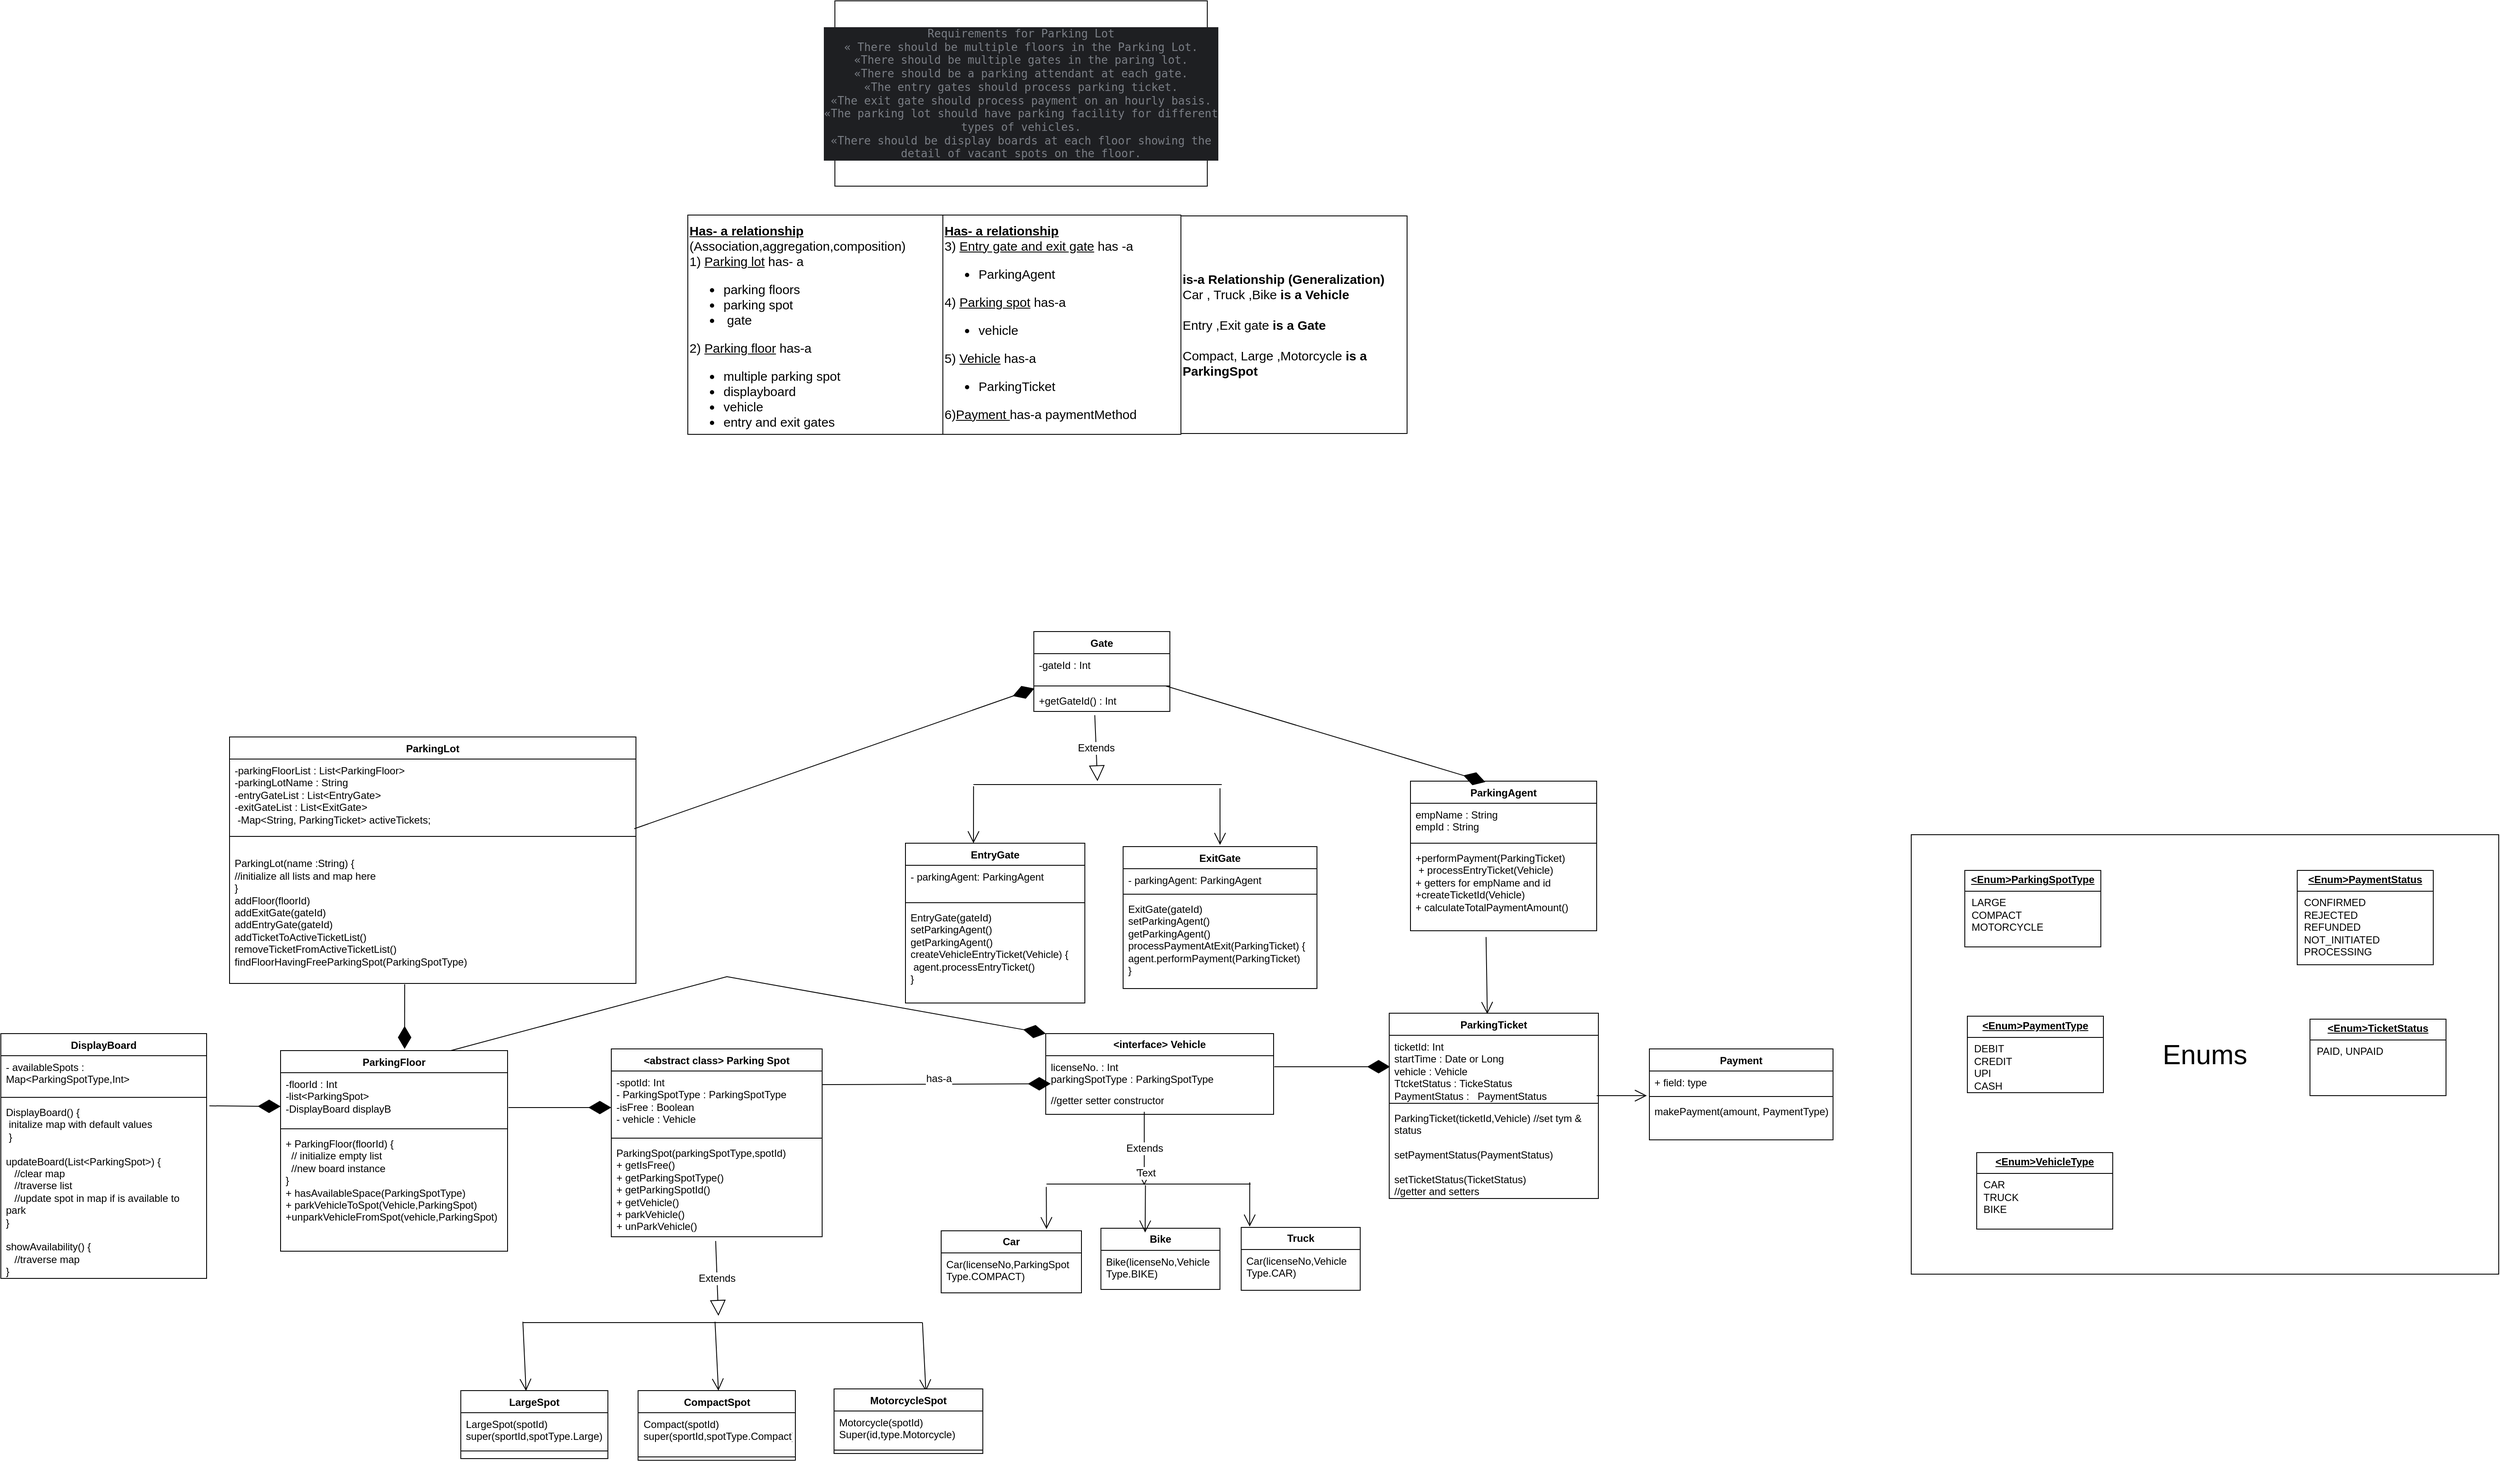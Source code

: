 <mxfile version="24.6.4" type="device">
  <diagram name="Page-1" id="zR8k9rXXkWMB6dcklmdK">
    <mxGraphModel dx="2644" dy="1611" grid="0" gridSize="10" guides="1" tooltips="1" connect="1" arrows="1" fold="1" page="0" pageScale="1" pageWidth="850" pageHeight="1100" math="0" shadow="0">
      <root>
        <mxCell id="0" />
        <mxCell id="1" parent="0" />
        <mxCell id="5XwlKt4XmUeHiNmb8RUt-30" value="&amp;lt;abstract class&amp;gt; Parking Spot" style="swimlane;fontStyle=1;align=center;verticalAlign=top;childLayout=stackLayout;horizontal=1;startSize=26;horizontalStack=0;resizeParent=1;resizeParentMax=0;resizeLast=0;collapsible=1;marginBottom=0;whiteSpace=wrap;html=1;" parent="1" vertex="1">
          <mxGeometry x="-348" y="636" width="248" height="221" as="geometry" />
        </mxCell>
        <mxCell id="5XwlKt4XmUeHiNmb8RUt-31" value="-spotId: Int&lt;div&gt;- ParkingSpotType : ParkingSpotType&lt;/div&gt;&lt;div&gt;-isFree : Boolean&lt;/div&gt;&lt;div&gt;- vehicle : Vehicle&lt;/div&gt;" style="text;strokeColor=none;fillColor=none;align=left;verticalAlign=top;spacingLeft=4;spacingRight=4;overflow=hidden;rotatable=0;points=[[0,0.5],[1,0.5]];portConstraint=eastwest;whiteSpace=wrap;html=1;" parent="5XwlKt4XmUeHiNmb8RUt-30" vertex="1">
          <mxGeometry y="26" width="248" height="75" as="geometry" />
        </mxCell>
        <mxCell id="5XwlKt4XmUeHiNmb8RUt-32" value="" style="line;strokeWidth=1;fillColor=none;align=left;verticalAlign=middle;spacingTop=-1;spacingLeft=3;spacingRight=3;rotatable=0;labelPosition=right;points=[];portConstraint=eastwest;strokeColor=inherit;" parent="5XwlKt4XmUeHiNmb8RUt-30" vertex="1">
          <mxGeometry y="101" width="248" height="8" as="geometry" />
        </mxCell>
        <mxCell id="5XwlKt4XmUeHiNmb8RUt-33" value="ParkingSpot(parkingSpotType,spotId)&lt;div&gt;+ getIsFree()&amp;nbsp;&lt;/div&gt;&lt;div&gt;+ getParkingSpotType()&lt;/div&gt;&lt;div&gt;+ getParkingSpotId()&lt;/div&gt;&lt;div&gt;+ getVehicle()&lt;/div&gt;&lt;div&gt;+ parkVehicle()&lt;/div&gt;&lt;div&gt;+ unParkVehicle()&lt;/div&gt;" style="text;strokeColor=none;fillColor=none;align=left;verticalAlign=top;spacingLeft=4;spacingRight=4;overflow=hidden;rotatable=0;points=[[0,0.5],[1,0.5]];portConstraint=eastwest;whiteSpace=wrap;html=1;" parent="5XwlKt4XmUeHiNmb8RUt-30" vertex="1">
          <mxGeometry y="109" width="248" height="112" as="geometry" />
        </mxCell>
        <mxCell id="5XwlKt4XmUeHiNmb8RUt-35" value="Extends" style="endArrow=block;endSize=16;endFill=0;html=1;rounded=0;fontSize=12;curved=1;exitX=0.495;exitY=1.045;exitDx=0;exitDy=0;exitPerimeter=0;" parent="1" source="5XwlKt4XmUeHiNmb8RUt-33" edge="1">
          <mxGeometry width="160" relative="1" as="geometry">
            <mxPoint x="-268" y="916" as="sourcePoint" />
            <mxPoint x="-222" y="950" as="targetPoint" />
          </mxGeometry>
        </mxCell>
        <mxCell id="5XwlKt4XmUeHiNmb8RUt-36" value="" style="line;strokeWidth=1;fillColor=none;align=left;verticalAlign=middle;spacingTop=-1;spacingLeft=3;spacingRight=3;rotatable=0;labelPosition=right;points=[];portConstraint=eastwest;strokeColor=inherit;" parent="1" vertex="1">
          <mxGeometry x="-452" y="954" width="470" height="8" as="geometry" />
        </mxCell>
        <mxCell id="5XwlKt4XmUeHiNmb8RUt-37" value="" style="endArrow=open;endFill=1;endSize=12;html=1;rounded=0;fontSize=12;curved=1;exitX=0.007;exitY=1.333;exitDx=0;exitDy=0;exitPerimeter=0;" parent="1" edge="1">
          <mxGeometry width="160" relative="1" as="geometry">
            <mxPoint x="-452" y="957.004" as="sourcePoint" />
            <mxPoint x="-448.29" y="1038.34" as="targetPoint" />
          </mxGeometry>
        </mxCell>
        <mxCell id="5XwlKt4XmUeHiNmb8RUt-38" value="" style="endArrow=open;endFill=1;endSize=12;html=1;rounded=0;fontSize=12;curved=1;exitX=0.007;exitY=1.333;exitDx=0;exitDy=0;exitPerimeter=0;" parent="1" edge="1">
          <mxGeometry width="160" relative="1" as="geometry">
            <mxPoint x="-226" y="957" as="sourcePoint" />
            <mxPoint x="-222" y="1038" as="targetPoint" />
          </mxGeometry>
        </mxCell>
        <mxCell id="5XwlKt4XmUeHiNmb8RUt-39" value="" style="endArrow=open;endFill=1;endSize=12;html=1;rounded=0;fontSize=12;curved=1;exitX=0.007;exitY=1.333;exitDx=0;exitDy=0;exitPerimeter=0;" parent="1" edge="1">
          <mxGeometry width="160" relative="1" as="geometry">
            <mxPoint x="18" y="958" as="sourcePoint" />
            <mxPoint x="22" y="1039" as="targetPoint" />
          </mxGeometry>
        </mxCell>
        <mxCell id="5XwlKt4XmUeHiNmb8RUt-40" value="LargeSpot" style="swimlane;fontStyle=1;align=center;verticalAlign=top;childLayout=stackLayout;horizontal=1;startSize=26;horizontalStack=0;resizeParent=1;resizeParentMax=0;resizeLast=0;collapsible=1;marginBottom=0;whiteSpace=wrap;html=1;" parent="1" vertex="1">
          <mxGeometry x="-525" y="1038" width="173" height="80" as="geometry" />
        </mxCell>
        <mxCell id="5XwlKt4XmUeHiNmb8RUt-41" value="LargeSpot(spotId)&lt;div&gt;super(sportId,spotType.Large)&lt;/div&gt;" style="text;strokeColor=none;fillColor=none;align=left;verticalAlign=top;spacingLeft=4;spacingRight=4;overflow=hidden;rotatable=0;points=[[0,0.5],[1,0.5]];portConstraint=eastwest;whiteSpace=wrap;html=1;" parent="5XwlKt4XmUeHiNmb8RUt-40" vertex="1">
          <mxGeometry y="26" width="173" height="41" as="geometry" />
        </mxCell>
        <mxCell id="5XwlKt4XmUeHiNmb8RUt-42" value="" style="line;strokeWidth=1;fillColor=none;align=left;verticalAlign=middle;spacingTop=-1;spacingLeft=3;spacingRight=3;rotatable=0;labelPosition=right;points=[];portConstraint=eastwest;strokeColor=inherit;" parent="5XwlKt4XmUeHiNmb8RUt-40" vertex="1">
          <mxGeometry y="67" width="173" height="8" as="geometry" />
        </mxCell>
        <mxCell id="5XwlKt4XmUeHiNmb8RUt-43" value="+ method(type): type" style="text;strokeColor=none;fillColor=none;align=left;verticalAlign=top;spacingLeft=4;spacingRight=4;overflow=hidden;rotatable=0;points=[[0,0.5],[1,0.5]];portConstraint=eastwest;whiteSpace=wrap;html=1;" parent="5XwlKt4XmUeHiNmb8RUt-40" vertex="1">
          <mxGeometry y="75" width="173" height="5" as="geometry" />
        </mxCell>
        <mxCell id="5XwlKt4XmUeHiNmb8RUt-44" value="CompactSpot" style="swimlane;fontStyle=1;align=center;verticalAlign=top;childLayout=stackLayout;horizontal=1;startSize=26;horizontalStack=0;resizeParent=1;resizeParentMax=0;resizeLast=0;collapsible=1;marginBottom=0;whiteSpace=wrap;html=1;" parent="1" vertex="1">
          <mxGeometry x="-316.5" y="1038" width="185" height="82" as="geometry" />
        </mxCell>
        <mxCell id="5XwlKt4XmUeHiNmb8RUt-45" value="Compact(spotId)&lt;div&gt;super(sportId,spotType.Compact)&lt;/div&gt;" style="text;strokeColor=none;fillColor=none;align=left;verticalAlign=top;spacingLeft=4;spacingRight=4;overflow=hidden;rotatable=0;points=[[0,0.5],[1,0.5]];portConstraint=eastwest;whiteSpace=wrap;html=1;" parent="5XwlKt4XmUeHiNmb8RUt-44" vertex="1">
          <mxGeometry y="26" width="185" height="48" as="geometry" />
        </mxCell>
        <mxCell id="5XwlKt4XmUeHiNmb8RUt-46" value="" style="line;strokeWidth=1;fillColor=none;align=left;verticalAlign=middle;spacingTop=-1;spacingLeft=3;spacingRight=3;rotatable=0;labelPosition=right;points=[];portConstraint=eastwest;strokeColor=inherit;" parent="5XwlKt4XmUeHiNmb8RUt-44" vertex="1">
          <mxGeometry y="74" width="185" height="8" as="geometry" />
        </mxCell>
        <mxCell id="5XwlKt4XmUeHiNmb8RUt-48" value="MotorcycleSpot" style="swimlane;fontStyle=1;align=center;verticalAlign=top;childLayout=stackLayout;horizontal=1;startSize=26;horizontalStack=0;resizeParent=1;resizeParentMax=0;resizeLast=0;collapsible=1;marginBottom=0;whiteSpace=wrap;html=1;" parent="1" vertex="1">
          <mxGeometry x="-86" y="1036" width="175" height="76" as="geometry" />
        </mxCell>
        <mxCell id="5XwlKt4XmUeHiNmb8RUt-49" value="Motorcycle(spotId)&lt;div&gt;Super(id,type.Motorcycle)&lt;/div&gt;" style="text;strokeColor=none;fillColor=none;align=left;verticalAlign=top;spacingLeft=4;spacingRight=4;overflow=hidden;rotatable=0;points=[[0,0.5],[1,0.5]];portConstraint=eastwest;whiteSpace=wrap;html=1;" parent="5XwlKt4XmUeHiNmb8RUt-48" vertex="1">
          <mxGeometry y="26" width="175" height="42" as="geometry" />
        </mxCell>
        <mxCell id="5XwlKt4XmUeHiNmb8RUt-50" value="" style="line;strokeWidth=1;fillColor=none;align=left;verticalAlign=middle;spacingTop=-1;spacingLeft=3;spacingRight=3;rotatable=0;labelPosition=right;points=[];portConstraint=eastwest;strokeColor=inherit;" parent="5XwlKt4XmUeHiNmb8RUt-48" vertex="1">
          <mxGeometry y="68" width="175" height="8" as="geometry" />
        </mxCell>
        <mxCell id="5XwlKt4XmUeHiNmb8RUt-56" value="Gate" style="swimlane;fontStyle=1;align=center;verticalAlign=top;childLayout=stackLayout;horizontal=1;startSize=26;horizontalStack=0;resizeParent=1;resizeParentMax=0;resizeLast=0;collapsible=1;marginBottom=0;whiteSpace=wrap;html=1;" parent="1" vertex="1">
          <mxGeometry x="149" y="145" width="160" height="94" as="geometry" />
        </mxCell>
        <mxCell id="5XwlKt4XmUeHiNmb8RUt-57" value="-gateId : Int&lt;div&gt;&lt;br&gt;&lt;/div&gt;" style="text;strokeColor=none;fillColor=none;align=left;verticalAlign=top;spacingLeft=4;spacingRight=4;overflow=hidden;rotatable=0;points=[[0,0.5],[1,0.5]];portConstraint=eastwest;whiteSpace=wrap;html=1;" parent="5XwlKt4XmUeHiNmb8RUt-56" vertex="1">
          <mxGeometry y="26" width="160" height="34" as="geometry" />
        </mxCell>
        <mxCell id="5XwlKt4XmUeHiNmb8RUt-58" value="" style="line;strokeWidth=1;fillColor=none;align=left;verticalAlign=middle;spacingTop=-1;spacingLeft=3;spacingRight=3;rotatable=0;labelPosition=right;points=[];portConstraint=eastwest;strokeColor=inherit;" parent="5XwlKt4XmUeHiNmb8RUt-56" vertex="1">
          <mxGeometry y="60" width="160" height="8" as="geometry" />
        </mxCell>
        <mxCell id="5XwlKt4XmUeHiNmb8RUt-59" value="+getGateId() : Int" style="text;strokeColor=none;fillColor=none;align=left;verticalAlign=top;spacingLeft=4;spacingRight=4;overflow=hidden;rotatable=0;points=[[0,0.5],[1,0.5]];portConstraint=eastwest;whiteSpace=wrap;html=1;" parent="5XwlKt4XmUeHiNmb8RUt-56" vertex="1">
          <mxGeometry y="68" width="160" height="26" as="geometry" />
        </mxCell>
        <mxCell id="5XwlKt4XmUeHiNmb8RUt-60" value="Extends" style="endArrow=block;endSize=16;endFill=0;html=1;rounded=0;fontSize=12;curved=1;exitX=0.448;exitY=1.167;exitDx=0;exitDy=0;exitPerimeter=0;" parent="1" source="5XwlKt4XmUeHiNmb8RUt-59" target="5XwlKt4XmUeHiNmb8RUt-61" edge="1">
          <mxGeometry width="160" relative="1" as="geometry">
            <mxPoint x="153" y="329" as="sourcePoint" />
            <mxPoint x="223" y="325" as="targetPoint" />
          </mxGeometry>
        </mxCell>
        <mxCell id="5XwlKt4XmUeHiNmb8RUt-61" value="" style="line;strokeWidth=1;fillColor=none;align=left;verticalAlign=middle;spacingTop=-1;spacingLeft=3;spacingRight=3;rotatable=0;labelPosition=right;points=[];portConstraint=eastwest;strokeColor=inherit;" parent="1" vertex="1">
          <mxGeometry x="78" y="321" width="292" height="8" as="geometry" />
        </mxCell>
        <mxCell id="5XwlKt4XmUeHiNmb8RUt-62" value="" style="endArrow=open;endFill=1;endSize=12;html=1;rounded=0;fontSize=12;curved=1;exitX=0.014;exitY=0.875;exitDx=0;exitDy=0;exitPerimeter=0;" parent="1" edge="1">
          <mxGeometry width="160" relative="1" as="geometry">
            <mxPoint x="78.088" y="327" as="sourcePoint" />
            <mxPoint x="78" y="394" as="targetPoint" />
          </mxGeometry>
        </mxCell>
        <mxCell id="5XwlKt4XmUeHiNmb8RUt-63" value="" style="endArrow=open;endFill=1;endSize=12;html=1;rounded=0;fontSize=12;curved=1;exitX=0.993;exitY=1.042;exitDx=0;exitDy=0;exitPerimeter=0;" parent="1" source="5XwlKt4XmUeHiNmb8RUt-61" edge="1">
          <mxGeometry width="160" relative="1" as="geometry">
            <mxPoint x="161" y="350" as="sourcePoint" />
            <mxPoint x="368" y="396" as="targetPoint" />
          </mxGeometry>
        </mxCell>
        <mxCell id="5XwlKt4XmUeHiNmb8RUt-64" value="EntryGate" style="swimlane;fontStyle=1;align=center;verticalAlign=top;childLayout=stackLayout;horizontal=1;startSize=26;horizontalStack=0;resizeParent=1;resizeParentMax=0;resizeLast=0;collapsible=1;marginBottom=0;whiteSpace=wrap;html=1;" parent="1" vertex="1">
          <mxGeometry x="-2" y="394" width="211" height="188" as="geometry" />
        </mxCell>
        <mxCell id="5XwlKt4XmUeHiNmb8RUt-65" value="- parkingAgent: ParkingAgent" style="text;strokeColor=none;fillColor=none;align=left;verticalAlign=top;spacingLeft=4;spacingRight=4;overflow=hidden;rotatable=0;points=[[0,0.5],[1,0.5]];portConstraint=eastwest;whiteSpace=wrap;html=1;" parent="5XwlKt4XmUeHiNmb8RUt-64" vertex="1">
          <mxGeometry y="26" width="211" height="40" as="geometry" />
        </mxCell>
        <mxCell id="5XwlKt4XmUeHiNmb8RUt-66" value="" style="line;strokeWidth=1;fillColor=none;align=left;verticalAlign=middle;spacingTop=-1;spacingLeft=3;spacingRight=3;rotatable=0;labelPosition=right;points=[];portConstraint=eastwest;strokeColor=inherit;" parent="5XwlKt4XmUeHiNmb8RUt-64" vertex="1">
          <mxGeometry y="66" width="211" height="8" as="geometry" />
        </mxCell>
        <mxCell id="5XwlKt4XmUeHiNmb8RUt-67" value="EntryGate(gateId)&lt;div&gt;setParkingAgent()&lt;/div&gt;&lt;div&gt;getParkingAgent()&lt;br&gt;&lt;div&gt;createVehicleEntryTicket(Vehicle) {&lt;/div&gt;&lt;div&gt;&amp;nbsp;agent.processEntryTicket()&lt;/div&gt;&lt;div&gt;}&lt;/div&gt;&lt;/div&gt;" style="text;strokeColor=none;fillColor=none;align=left;verticalAlign=top;spacingLeft=4;spacingRight=4;overflow=hidden;rotatable=0;points=[[0,0.5],[1,0.5]];portConstraint=eastwest;whiteSpace=wrap;html=1;" parent="5XwlKt4XmUeHiNmb8RUt-64" vertex="1">
          <mxGeometry y="74" width="211" height="114" as="geometry" />
        </mxCell>
        <mxCell id="5XwlKt4XmUeHiNmb8RUt-68" value="ExitGate" style="swimlane;fontStyle=1;align=center;verticalAlign=top;childLayout=stackLayout;horizontal=1;startSize=26;horizontalStack=0;resizeParent=1;resizeParentMax=0;resizeLast=0;collapsible=1;marginBottom=0;whiteSpace=wrap;html=1;" parent="1" vertex="1">
          <mxGeometry x="254" y="398" width="228" height="167" as="geometry" />
        </mxCell>
        <mxCell id="5XwlKt4XmUeHiNmb8RUt-69" value="- parkingAgent: ParkingAgent" style="text;strokeColor=none;fillColor=none;align=left;verticalAlign=top;spacingLeft=4;spacingRight=4;overflow=hidden;rotatable=0;points=[[0,0.5],[1,0.5]];portConstraint=eastwest;whiteSpace=wrap;html=1;" parent="5XwlKt4XmUeHiNmb8RUt-68" vertex="1">
          <mxGeometry y="26" width="228" height="26" as="geometry" />
        </mxCell>
        <mxCell id="5XwlKt4XmUeHiNmb8RUt-70" value="" style="line;strokeWidth=1;fillColor=none;align=left;verticalAlign=middle;spacingTop=-1;spacingLeft=3;spacingRight=3;rotatable=0;labelPosition=right;points=[];portConstraint=eastwest;strokeColor=inherit;" parent="5XwlKt4XmUeHiNmb8RUt-68" vertex="1">
          <mxGeometry y="52" width="228" height="8" as="geometry" />
        </mxCell>
        <mxCell id="5XwlKt4XmUeHiNmb8RUt-71" value="ExitGate(gateId)&lt;div&gt;&lt;div&gt;setParkingAgent()&lt;/div&gt;&lt;div&gt;getParkingAgent()&lt;/div&gt;&lt;div&gt;&lt;span style=&quot;background-color: initial;&quot;&gt;processPaymentAtExit(ParkingTicket) {&amp;nbsp;&lt;/span&gt;&lt;span style=&quot;background-color: initial;&quot;&gt;&amp;nbsp; agent.performPayment(ParkingTicket)&lt;/span&gt;&lt;/div&gt;&lt;div&gt;}&lt;/div&gt;&lt;/div&gt;" style="text;strokeColor=none;fillColor=none;align=left;verticalAlign=top;spacingLeft=4;spacingRight=4;overflow=hidden;rotatable=0;points=[[0,0.5],[1,0.5]];portConstraint=eastwest;whiteSpace=wrap;html=1;" parent="5XwlKt4XmUeHiNmb8RUt-68" vertex="1">
          <mxGeometry y="60" width="228" height="107" as="geometry" />
        </mxCell>
        <mxCell id="5XwlKt4XmUeHiNmb8RUt-78" value="DisplayBoard" style="swimlane;fontStyle=1;align=center;verticalAlign=top;childLayout=stackLayout;horizontal=1;startSize=26;horizontalStack=0;resizeParent=1;resizeParentMax=0;resizeLast=0;collapsible=1;marginBottom=0;whiteSpace=wrap;html=1;" parent="1" vertex="1">
          <mxGeometry x="-1066" y="618" width="242" height="288" as="geometry" />
        </mxCell>
        <mxCell id="5XwlKt4XmUeHiNmb8RUt-79" value="- availableSpots : Map&amp;lt;ParkingSpotType,Int&amp;gt;" style="text;strokeColor=none;fillColor=none;align=left;verticalAlign=top;spacingLeft=4;spacingRight=4;overflow=hidden;rotatable=0;points=[[0,0.5],[1,0.5]];portConstraint=eastwest;whiteSpace=wrap;html=1;" parent="5XwlKt4XmUeHiNmb8RUt-78" vertex="1">
          <mxGeometry y="26" width="242" height="45" as="geometry" />
        </mxCell>
        <mxCell id="5XwlKt4XmUeHiNmb8RUt-80" value="" style="line;strokeWidth=1;fillColor=none;align=left;verticalAlign=middle;spacingTop=-1;spacingLeft=3;spacingRight=3;rotatable=0;labelPosition=right;points=[];portConstraint=eastwest;strokeColor=inherit;" parent="5XwlKt4XmUeHiNmb8RUt-78" vertex="1">
          <mxGeometry y="71" width="242" height="8" as="geometry" />
        </mxCell>
        <mxCell id="5XwlKt4XmUeHiNmb8RUt-81" value="DisplayBoard() {&amp;nbsp;&lt;div&gt;&amp;nbsp;initalize map with default values&lt;/div&gt;&lt;div&gt;&amp;nbsp;&lt;span style=&quot;background-color: initial;&quot;&gt;}&lt;/span&gt;&lt;/div&gt;&lt;div&gt;&lt;span style=&quot;background-color: initial;&quot;&gt;&lt;br&gt;&lt;/span&gt;&lt;/div&gt;&lt;div&gt;updateBoard(List&amp;lt;ParkingSpot&amp;gt;) {&lt;/div&gt;&lt;div&gt;&amp;nbsp; &amp;nbsp;&lt;span style=&quot;background-color: initial;&quot;&gt;//clear map&lt;/span&gt;&lt;/div&gt;&lt;div&gt;&amp;nbsp; &amp;nbsp;//traverse list&lt;/div&gt;&lt;div&gt;&amp;nbsp; &amp;nbsp;//update spot in map if is available to park&amp;nbsp;&lt;/div&gt;&lt;div&gt;}&lt;/div&gt;&lt;div&gt;&lt;br&gt;&lt;/div&gt;&lt;div&gt;showAvailability() {&lt;/div&gt;&lt;div&gt;&amp;nbsp; &amp;nbsp;//traverse map&amp;nbsp;&lt;/div&gt;&lt;div&gt;}&lt;/div&gt;&lt;div&gt;&lt;br&gt;&lt;/div&gt;&lt;div&gt;&lt;br&gt;&lt;/div&gt;&lt;div&gt;&lt;br&gt;&lt;div&gt;&lt;br&gt;&lt;/div&gt;&lt;/div&gt;" style="text;strokeColor=none;fillColor=none;align=left;verticalAlign=top;spacingLeft=4;spacingRight=4;overflow=hidden;rotatable=0;points=[[0,0.5],[1,0.5]];portConstraint=eastwest;whiteSpace=wrap;html=1;" parent="5XwlKt4XmUeHiNmb8RUt-78" vertex="1">
          <mxGeometry y="79" width="242" height="209" as="geometry" />
        </mxCell>
        <mxCell id="5XwlKt4XmUeHiNmb8RUt-86" value="ParkingFloor" style="swimlane;fontStyle=1;align=center;verticalAlign=top;childLayout=stackLayout;horizontal=1;startSize=26;horizontalStack=0;resizeParent=1;resizeParentMax=0;resizeLast=0;collapsible=1;marginBottom=0;whiteSpace=wrap;html=1;" parent="1" vertex="1">
          <mxGeometry x="-737" y="638" width="267" height="236" as="geometry" />
        </mxCell>
        <mxCell id="5XwlKt4XmUeHiNmb8RUt-87" value="-floorId : Int&lt;div&gt;-list&amp;lt;ParkingSpot&amp;gt;&lt;/div&gt;&lt;div&gt;-DisplayBoard displayB&lt;/div&gt;" style="text;strokeColor=none;fillColor=none;align=left;verticalAlign=top;spacingLeft=4;spacingRight=4;overflow=hidden;rotatable=0;points=[[0,0.5],[1,0.5]];portConstraint=eastwest;whiteSpace=wrap;html=1;" parent="5XwlKt4XmUeHiNmb8RUt-86" vertex="1">
          <mxGeometry y="26" width="267" height="62" as="geometry" />
        </mxCell>
        <mxCell id="5XwlKt4XmUeHiNmb8RUt-88" value="" style="line;strokeWidth=1;fillColor=none;align=left;verticalAlign=middle;spacingTop=-1;spacingLeft=3;spacingRight=3;rotatable=0;labelPosition=right;points=[];portConstraint=eastwest;strokeColor=inherit;" parent="5XwlKt4XmUeHiNmb8RUt-86" vertex="1">
          <mxGeometry y="88" width="267" height="8" as="geometry" />
        </mxCell>
        <mxCell id="5XwlKt4XmUeHiNmb8RUt-89" value="+ ParkingFloor(floorId) {&lt;div&gt;&amp;nbsp; // initialize empty list&lt;/div&gt;&lt;div&gt;&amp;nbsp; //new board instance&lt;br&gt;&lt;div&gt;}&lt;/div&gt;&lt;/div&gt;&lt;div&gt;+ hasAvailableSpace(ParkingSpotType)&lt;/div&gt;&lt;div&gt;+ parkVehicleToSpot(Vehicle,ParkingSpot)&lt;/div&gt;&lt;div&gt;+unparkVehicleFromSpot(vehicle,ParkingSpot)&lt;/div&gt;" style="text;strokeColor=none;fillColor=none;align=left;verticalAlign=top;spacingLeft=4;spacingRight=4;overflow=hidden;rotatable=0;points=[[0,0.5],[1,0.5]];portConstraint=eastwest;whiteSpace=wrap;html=1;" parent="5XwlKt4XmUeHiNmb8RUt-86" vertex="1">
          <mxGeometry y="96" width="267" height="140" as="geometry" />
        </mxCell>
        <mxCell id="5XwlKt4XmUeHiNmb8RUt-113" value="ParkingLot" style="swimlane;fontStyle=1;align=center;verticalAlign=top;childLayout=stackLayout;horizontal=1;startSize=26;horizontalStack=0;resizeParent=1;resizeParentMax=0;resizeLast=0;collapsible=1;marginBottom=0;whiteSpace=wrap;html=1;" parent="1" vertex="1">
          <mxGeometry x="-797" y="269" width="478" height="290" as="geometry" />
        </mxCell>
        <mxCell id="5XwlKt4XmUeHiNmb8RUt-114" value="-parkingFloorList : List&amp;lt;ParkingFloor&amp;gt;&lt;div&gt;-parkingLotName : String&lt;/div&gt;&lt;div&gt;-entryGateList : List&amp;lt;EntryGate&amp;gt;&lt;/div&gt;&lt;div&gt;-exitGateList : List&amp;lt;ExitGate&amp;gt;&lt;/div&gt;&lt;div&gt;&amp;nbsp;-Map&amp;lt;String, ParkingTicket&amp;gt; activeTickets;&lt;/div&gt;" style="text;strokeColor=none;fillColor=none;align=left;verticalAlign=top;spacingLeft=4;spacingRight=4;overflow=hidden;rotatable=0;points=[[0,0.5],[1,0.5]];portConstraint=eastwest;whiteSpace=wrap;html=1;" parent="5XwlKt4XmUeHiNmb8RUt-113" vertex="1">
          <mxGeometry y="26" width="478" height="87" as="geometry" />
        </mxCell>
        <mxCell id="5XwlKt4XmUeHiNmb8RUt-115" value="" style="line;strokeWidth=1;fillColor=none;align=left;verticalAlign=middle;spacingTop=-1;spacingLeft=3;spacingRight=3;rotatable=0;labelPosition=right;points=[];portConstraint=eastwest;strokeColor=inherit;" parent="5XwlKt4XmUeHiNmb8RUt-113" vertex="1">
          <mxGeometry y="113" width="478" height="8" as="geometry" />
        </mxCell>
        <mxCell id="5XwlKt4XmUeHiNmb8RUt-116" value="&lt;br&gt;&lt;div&gt;&lt;div&gt;ParkingLot(name :String) {&lt;/div&gt;&lt;div&gt;//initialize all lists and map here&amp;nbsp;&lt;/div&gt;&lt;div&gt;}&lt;/div&gt;addFloor(floorId)&lt;div&gt;addExitGate(gateId)&lt;/div&gt;&lt;div&gt;addEntryGate(gateId)&lt;/div&gt;&lt;div&gt;addTicketToActiveTicketList()&lt;/div&gt;&lt;div&gt;removeTicketFromActiveTicketList()&lt;/div&gt;&lt;/div&gt;&lt;div&gt;findFloorHavingFreeParkingSpot(ParkingSpotType)&lt;/div&gt;" style="text;strokeColor=none;fillColor=none;align=left;verticalAlign=top;spacingLeft=4;spacingRight=4;overflow=hidden;rotatable=0;points=[[0,0.5],[1,0.5]];portConstraint=eastwest;whiteSpace=wrap;html=1;" parent="5XwlKt4XmUeHiNmb8RUt-113" vertex="1">
          <mxGeometry y="121" width="478" height="169" as="geometry" />
        </mxCell>
        <mxCell id="5XwlKt4XmUeHiNmb8RUt-118" value="ParkingAgent" style="swimlane;fontStyle=1;align=center;verticalAlign=top;childLayout=stackLayout;horizontal=1;startSize=26;horizontalStack=0;resizeParent=1;resizeParentMax=0;resizeLast=0;collapsible=1;marginBottom=0;whiteSpace=wrap;html=1;" parent="1" vertex="1">
          <mxGeometry x="592" y="321" width="219" height="176" as="geometry" />
        </mxCell>
        <mxCell id="5XwlKt4XmUeHiNmb8RUt-119" value="empName : String&lt;div&gt;empId : String&lt;/div&gt;" style="text;strokeColor=none;fillColor=none;align=left;verticalAlign=top;spacingLeft=4;spacingRight=4;overflow=hidden;rotatable=0;points=[[0,0.5],[1,0.5]];portConstraint=eastwest;whiteSpace=wrap;html=1;" parent="5XwlKt4XmUeHiNmb8RUt-118" vertex="1">
          <mxGeometry y="26" width="219" height="43" as="geometry" />
        </mxCell>
        <mxCell id="5XwlKt4XmUeHiNmb8RUt-120" value="" style="line;strokeWidth=1;fillColor=none;align=left;verticalAlign=middle;spacingTop=-1;spacingLeft=3;spacingRight=3;rotatable=0;labelPosition=right;points=[];portConstraint=eastwest;strokeColor=inherit;" parent="5XwlKt4XmUeHiNmb8RUt-118" vertex="1">
          <mxGeometry y="69" width="219" height="8" as="geometry" />
        </mxCell>
        <mxCell id="5XwlKt4XmUeHiNmb8RUt-121" value="+performPayment(ParkingTicket)&lt;div&gt;&amp;nbsp;+ processEntryTicket(Vehicle)&lt;/div&gt;&lt;div&gt;+ getters for empName and id&lt;/div&gt;&lt;div&gt;+createTicketId(Vehicle)&lt;/div&gt;&lt;div&gt;+ calculateTotalPaymentAmount()&lt;/div&gt;" style="text;strokeColor=none;fillColor=none;align=left;verticalAlign=top;spacingLeft=4;spacingRight=4;overflow=hidden;rotatable=0;points=[[0,0.5],[1,0.5]];portConstraint=eastwest;whiteSpace=wrap;html=1;" parent="5XwlKt4XmUeHiNmb8RUt-118" vertex="1">
          <mxGeometry y="77" width="219" height="99" as="geometry" />
        </mxCell>
        <mxCell id="5XwlKt4XmUeHiNmb8RUt-122" value="ParkingTicket" style="swimlane;fontStyle=1;align=center;verticalAlign=top;childLayout=stackLayout;horizontal=1;startSize=26;horizontalStack=0;resizeParent=1;resizeParentMax=0;resizeLast=0;collapsible=1;marginBottom=0;whiteSpace=wrap;html=1;" parent="1" vertex="1">
          <mxGeometry x="567" y="594" width="246" height="218" as="geometry" />
        </mxCell>
        <mxCell id="5XwlKt4XmUeHiNmb8RUt-123" value="ticketId: Int&lt;div&gt;startTime : Date or Long&lt;/div&gt;&lt;div&gt;vehicle : Vehicle&lt;/div&gt;&lt;div&gt;TtcketStatus : TickeStatus&lt;/div&gt;&lt;div&gt;PaymentStatus :&amp;nbsp; &amp;nbsp;PaymentStatus&lt;/div&gt;" style="text;strokeColor=none;fillColor=none;align=left;verticalAlign=top;spacingLeft=4;spacingRight=4;overflow=hidden;rotatable=0;points=[[0,0.5],[1,0.5]];portConstraint=eastwest;whiteSpace=wrap;html=1;" parent="5XwlKt4XmUeHiNmb8RUt-122" vertex="1">
          <mxGeometry y="26" width="246" height="76" as="geometry" />
        </mxCell>
        <mxCell id="5XwlKt4XmUeHiNmb8RUt-124" value="" style="line;strokeWidth=1;fillColor=none;align=left;verticalAlign=middle;spacingTop=-1;spacingLeft=3;spacingRight=3;rotatable=0;labelPosition=right;points=[];portConstraint=eastwest;strokeColor=inherit;" parent="5XwlKt4XmUeHiNmb8RUt-122" vertex="1">
          <mxGeometry y="102" width="246" height="8" as="geometry" />
        </mxCell>
        <mxCell id="5XwlKt4XmUeHiNmb8RUt-125" value="ParkingTicket(ticketId,Vehicle) //set tym &amp;amp; status&amp;nbsp;&lt;div&gt;&lt;br&gt;&lt;/div&gt;&lt;div&gt;setPaymentStatus(PaymentStatus)&lt;/div&gt;&lt;div&gt;&lt;br&gt;&lt;/div&gt;&lt;div&gt;setTicketStatus(TicketStatus)&lt;/div&gt;&lt;div&gt;//getter and setters&lt;/div&gt;" style="text;strokeColor=none;fillColor=none;align=left;verticalAlign=top;spacingLeft=4;spacingRight=4;overflow=hidden;rotatable=0;points=[[0,0.5],[1,0.5]];portConstraint=eastwest;whiteSpace=wrap;html=1;" parent="5XwlKt4XmUeHiNmb8RUt-122" vertex="1">
          <mxGeometry y="110" width="246" height="108" as="geometry" />
        </mxCell>
        <mxCell id="5XwlKt4XmUeHiNmb8RUt-126" value="Payment" style="swimlane;fontStyle=1;align=center;verticalAlign=top;childLayout=stackLayout;horizontal=1;startSize=26;horizontalStack=0;resizeParent=1;resizeParentMax=0;resizeLast=0;collapsible=1;marginBottom=0;whiteSpace=wrap;html=1;" parent="1" vertex="1">
          <mxGeometry x="873" y="636" width="216" height="107" as="geometry" />
        </mxCell>
        <mxCell id="5XwlKt4XmUeHiNmb8RUt-127" value="+ field: type" style="text;strokeColor=none;fillColor=none;align=left;verticalAlign=top;spacingLeft=4;spacingRight=4;overflow=hidden;rotatable=0;points=[[0,0.5],[1,0.5]];portConstraint=eastwest;whiteSpace=wrap;html=1;" parent="5XwlKt4XmUeHiNmb8RUt-126" vertex="1">
          <mxGeometry y="26" width="216" height="26" as="geometry" />
        </mxCell>
        <mxCell id="5XwlKt4XmUeHiNmb8RUt-128" value="" style="line;strokeWidth=1;fillColor=none;align=left;verticalAlign=middle;spacingTop=-1;spacingLeft=3;spacingRight=3;rotatable=0;labelPosition=right;points=[];portConstraint=eastwest;strokeColor=inherit;" parent="5XwlKt4XmUeHiNmb8RUt-126" vertex="1">
          <mxGeometry y="52" width="216" height="8" as="geometry" />
        </mxCell>
        <mxCell id="5XwlKt4XmUeHiNmb8RUt-129" value="makePayment(amount, PaymentType)" style="text;strokeColor=none;fillColor=none;align=left;verticalAlign=top;spacingLeft=4;spacingRight=4;overflow=hidden;rotatable=0;points=[[0,0.5],[1,0.5]];portConstraint=eastwest;whiteSpace=wrap;html=1;" parent="5XwlKt4XmUeHiNmb8RUt-126" vertex="1">
          <mxGeometry y="60" width="216" height="47" as="geometry" />
        </mxCell>
        <mxCell id="5XwlKt4XmUeHiNmb8RUt-148" value="" style="endArrow=diamondThin;endFill=1;endSize=24;html=1;rounded=0;fontSize=12;curved=1;entryX=0.022;entryY=-0.2;entryDx=0;entryDy=0;entryPerimeter=0;" parent="1" target="5XwlKt4XmUeHiNmb8RUt-153" edge="1">
          <mxGeometry width="160" relative="1" as="geometry">
            <mxPoint x="-100" y="678" as="sourcePoint" />
            <mxPoint x="103" y="682" as="targetPoint" />
          </mxGeometry>
        </mxCell>
        <mxCell id="5XwlKt4XmUeHiNmb8RUt-149" value="has-a&lt;div&gt;&lt;br&gt;&lt;/div&gt;" style="edgeLabel;html=1;align=center;verticalAlign=middle;resizable=0;points=[];fontSize=12;" parent="5XwlKt4XmUeHiNmb8RUt-148" vertex="1" connectable="0">
          <mxGeometry x="0.004" y="-1" relative="1" as="geometry">
            <mxPoint x="2" y="-1" as="offset" />
          </mxGeometry>
        </mxCell>
        <mxCell id="5XwlKt4XmUeHiNmb8RUt-151" value="&lt;b&gt;&amp;lt;interface&amp;gt; Vehicle&lt;/b&gt;" style="swimlane;fontStyle=0;childLayout=stackLayout;horizontal=1;startSize=26;fillColor=none;horizontalStack=0;resizeParent=1;resizeParentMax=0;resizeLast=0;collapsible=1;marginBottom=0;whiteSpace=wrap;html=1;" parent="1" vertex="1">
          <mxGeometry x="163" y="618" width="268" height="95" as="geometry" />
        </mxCell>
        <mxCell id="5XwlKt4XmUeHiNmb8RUt-152" value="licenseNo. : Int&lt;div&gt;parkingSpotType : ParkingSpotType&lt;/div&gt;" style="text;strokeColor=none;fillColor=none;align=left;verticalAlign=top;spacingLeft=4;spacingRight=4;overflow=hidden;rotatable=0;points=[[0,0.5],[1,0.5]];portConstraint=eastwest;whiteSpace=wrap;html=1;" parent="5XwlKt4XmUeHiNmb8RUt-151" vertex="1">
          <mxGeometry y="26" width="268" height="39" as="geometry" />
        </mxCell>
        <mxCell id="5XwlKt4XmUeHiNmb8RUt-153" value="&lt;div&gt;//getter setter constructor&lt;/div&gt;" style="text;strokeColor=none;fillColor=none;align=left;verticalAlign=top;spacingLeft=4;spacingRight=4;overflow=hidden;rotatable=0;points=[[0,0.5],[1,0.5]];portConstraint=eastwest;whiteSpace=wrap;html=1;" parent="5XwlKt4XmUeHiNmb8RUt-151" vertex="1">
          <mxGeometry y="65" width="268" height="30" as="geometry" />
        </mxCell>
        <mxCell id="5XwlKt4XmUeHiNmb8RUt-154" value="" style="line;strokeWidth=1;fillColor=none;align=left;verticalAlign=middle;spacingTop=-1;spacingLeft=3;spacingRight=3;rotatable=0;labelPosition=right;points=[];portConstraint=eastwest;strokeColor=inherit;" parent="1" vertex="1">
          <mxGeometry x="163.89" y="791" width="240" height="8" as="geometry" />
        </mxCell>
        <mxCell id="5XwlKt4XmUeHiNmb8RUt-155" value="" style="endArrow=open;endFill=1;endSize=12;html=1;rounded=0;fontSize=12;curved=1;exitX=-0.001;exitY=0.917;exitDx=0;exitDy=0;exitPerimeter=0;" parent="1" source="5XwlKt4XmUeHiNmb8RUt-154" edge="1">
          <mxGeometry width="160" relative="1" as="geometry">
            <mxPoint x="164.89" y="869" as="sourcePoint" />
            <mxPoint x="163.89" y="848" as="targetPoint" />
          </mxGeometry>
        </mxCell>
        <mxCell id="5XwlKt4XmUeHiNmb8RUt-156" value="" style="endArrow=open;endFill=1;endSize=12;html=1;rounded=0;fontSize=12;curved=1;exitX=0.996;exitY=0.25;exitDx=0;exitDy=0;exitPerimeter=0;" parent="1" source="5XwlKt4XmUeHiNmb8RUt-154" edge="1">
          <mxGeometry width="160" relative="1" as="geometry">
            <mxPoint x="164.89" y="869" as="sourcePoint" />
            <mxPoint x="402.89" y="845" as="targetPoint" />
          </mxGeometry>
        </mxCell>
        <mxCell id="5XwlKt4XmUeHiNmb8RUt-157" value="" style="endArrow=open;endFill=1;endSize=12;html=1;rounded=0;fontSize=12;curved=1;exitX=0.485;exitY=0.667;exitDx=0;exitDy=0;exitPerimeter=0;" parent="1" source="5XwlKt4XmUeHiNmb8RUt-154" edge="1">
          <mxGeometry width="160" relative="1" as="geometry">
            <mxPoint x="164.89" y="869" as="sourcePoint" />
            <mxPoint x="279.89" y="852" as="targetPoint" />
          </mxGeometry>
        </mxCell>
        <mxCell id="5XwlKt4XmUeHiNmb8RUt-158" value="&lt;b&gt;Car&lt;/b&gt;" style="swimlane;fontStyle=0;childLayout=stackLayout;horizontal=1;startSize=26;fillColor=none;horizontalStack=0;resizeParent=1;resizeParentMax=0;resizeLast=0;collapsible=1;marginBottom=0;whiteSpace=wrap;html=1;" parent="1" vertex="1">
          <mxGeometry x="40" y="850" width="165" height="73" as="geometry" />
        </mxCell>
        <mxCell id="5XwlKt4XmUeHiNmb8RUt-159" value="Car(licenseNo,ParkingSpot&lt;div&gt;Type.COMPACT)&lt;/div&gt;" style="text;strokeColor=none;fillColor=none;align=left;verticalAlign=top;spacingLeft=4;spacingRight=4;overflow=hidden;rotatable=0;points=[[0,0.5],[1,0.5]];portConstraint=eastwest;whiteSpace=wrap;html=1;" parent="5XwlKt4XmUeHiNmb8RUt-158" vertex="1">
          <mxGeometry y="26" width="165" height="47" as="geometry" />
        </mxCell>
        <mxCell id="5XwlKt4XmUeHiNmb8RUt-160" value="&lt;b&gt;Bike&lt;/b&gt;" style="swimlane;fontStyle=0;childLayout=stackLayout;horizontal=1;startSize=26;fillColor=none;horizontalStack=0;resizeParent=1;resizeParentMax=0;resizeLast=0;collapsible=1;marginBottom=0;whiteSpace=wrap;html=1;" parent="1" vertex="1">
          <mxGeometry x="227.89" y="847" width="140" height="72" as="geometry" />
        </mxCell>
        <mxCell id="5XwlKt4XmUeHiNmb8RUt-161" value="Bike(licenseNo,Vehicle&lt;div&gt;Type.BIKE)&lt;/div&gt;" style="text;strokeColor=none;fillColor=none;align=left;verticalAlign=top;spacingLeft=4;spacingRight=4;overflow=hidden;rotatable=0;points=[[0,0.5],[1,0.5]];portConstraint=eastwest;whiteSpace=wrap;html=1;" parent="5XwlKt4XmUeHiNmb8RUt-160" vertex="1">
          <mxGeometry y="26" width="140" height="46" as="geometry" />
        </mxCell>
        <mxCell id="5XwlKt4XmUeHiNmb8RUt-162" value="&lt;b&gt;Truck&lt;/b&gt;" style="swimlane;fontStyle=0;childLayout=stackLayout;horizontal=1;startSize=26;fillColor=none;horizontalStack=0;resizeParent=1;resizeParentMax=0;resizeLast=0;collapsible=1;marginBottom=0;whiteSpace=wrap;html=1;" parent="1" vertex="1">
          <mxGeometry x="392.89" y="846" width="140" height="74" as="geometry" />
        </mxCell>
        <mxCell id="5XwlKt4XmUeHiNmb8RUt-163" value="Car(licenseNo,Vehicle&lt;div&gt;Type.CAR)&lt;/div&gt;" style="text;strokeColor=none;fillColor=none;align=left;verticalAlign=top;spacingLeft=4;spacingRight=4;overflow=hidden;rotatable=0;points=[[0,0.5],[1,0.5]];portConstraint=eastwest;whiteSpace=wrap;html=1;" parent="5XwlKt4XmUeHiNmb8RUt-162" vertex="1">
          <mxGeometry y="26" width="140" height="48" as="geometry" />
        </mxCell>
        <mxCell id="5XwlKt4XmUeHiNmb8RUt-164" value="Extends" style="endArrow=block;endSize=16;endFill=0;html=1;rounded=0;fontSize=12;curved=1;entryX=0.479;entryY=0.667;entryDx=0;entryDy=0;entryPerimeter=0;" parent="1" target="5XwlKt4XmUeHiNmb8RUt-154" edge="1">
          <mxGeometry width="160" relative="1" as="geometry">
            <mxPoint x="278.89" y="710" as="sourcePoint" />
            <mxPoint x="375.89" y="771" as="targetPoint" />
          </mxGeometry>
        </mxCell>
        <mxCell id="5XwlKt4XmUeHiNmb8RUt-165" value="Text" style="edgeLabel;html=1;align=center;verticalAlign=middle;resizable=0;points=[];fontSize=12;" parent="5XwlKt4XmUeHiNmb8RUt-164" vertex="1" connectable="0">
          <mxGeometry x="0.652" y="2" relative="1" as="geometry">
            <mxPoint as="offset" />
          </mxGeometry>
        </mxCell>
        <mxCell id="5XwlKt4XmUeHiNmb8RUt-146" value="" style="endArrow=diamondThin;endFill=1;endSize=24;html=1;rounded=0;fontSize=12;curved=1;" parent="1" edge="1">
          <mxGeometry width="160" relative="1" as="geometry">
            <mxPoint x="-469" y="705" as="sourcePoint" />
            <mxPoint x="-348" y="705" as="targetPoint" />
          </mxGeometry>
        </mxCell>
        <mxCell id="5XwlKt4XmUeHiNmb8RUt-147" value="" style="endArrow=diamondThin;endFill=1;endSize=24;html=1;rounded=0;fontSize=12;curved=1;entryX=-0.016;entryY=0.069;entryDx=0;entryDy=0;entryPerimeter=0;" parent="1" edge="1">
          <mxGeometry width="160" relative="1" as="geometry">
            <mxPoint x="-820.73" y="703" as="sourcePoint" />
            <mxPoint x="-737.002" y="703.66" as="targetPoint" />
          </mxGeometry>
        </mxCell>
        <mxCell id="5XwlKt4XmUeHiNmb8RUt-166" value="" style="endArrow=diamondThin;endFill=1;endSize=24;html=1;rounded=0;fontSize=12;curved=1;" parent="1" edge="1">
          <mxGeometry width="160" relative="1" as="geometry">
            <mxPoint x="431.89" y="656.94" as="sourcePoint" />
            <mxPoint x="568" y="657" as="targetPoint" />
          </mxGeometry>
        </mxCell>
        <mxCell id="5XwlKt4XmUeHiNmb8RUt-167" value="" style="endArrow=diamondThin;endFill=1;endSize=24;html=1;rounded=0;fontSize=12;curved=1;entryX=0.891;entryY=-0.001;entryDx=0;entryDy=0;entryPerimeter=0;" parent="1" edge="1">
          <mxGeometry width="160" relative="1" as="geometry">
            <mxPoint x="-591" y="560" as="sourcePoint" />
            <mxPoint x="-591.103" y="636.004" as="targetPoint" />
          </mxGeometry>
        </mxCell>
        <mxCell id="5XwlKt4XmUeHiNmb8RUt-168" value="" style="endArrow=open;endFill=1;endSize=12;html=1;rounded=0;fontSize=12;curved=1;" parent="1" edge="1">
          <mxGeometry width="160" relative="1" as="geometry">
            <mxPoint x="811" y="691" as="sourcePoint" />
            <mxPoint x="870" y="691" as="targetPoint" />
          </mxGeometry>
        </mxCell>
        <mxCell id="5XwlKt4XmUeHiNmb8RUt-169" value="" style="endArrow=open;endFill=1;endSize=12;html=1;rounded=0;fontSize=12;curved=1;exitX=0.406;exitY=1.075;exitDx=0;exitDy=0;exitPerimeter=0;entryX=0.469;entryY=0.004;entryDx=0;entryDy=0;entryPerimeter=0;" parent="1" source="5XwlKt4XmUeHiNmb8RUt-121" target="5XwlKt4XmUeHiNmb8RUt-122" edge="1">
          <mxGeometry width="160" relative="1" as="geometry">
            <mxPoint x="680" y="554" as="sourcePoint" />
            <mxPoint x="840" y="554" as="targetPoint" />
          </mxGeometry>
        </mxCell>
        <mxCell id="5XwlKt4XmUeHiNmb8RUt-170" value="" style="endArrow=diamondThin;endFill=1;endSize=24;html=1;rounded=0;fontSize=12;curved=1;entryX=0.402;entryY=0.006;entryDx=0;entryDy=0;entryPerimeter=0;" parent="1" target="5XwlKt4XmUeHiNmb8RUt-118" edge="1">
          <mxGeometry width="160" relative="1" as="geometry">
            <mxPoint x="304" y="209" as="sourcePoint" />
            <mxPoint x="464" y="209" as="targetPoint" />
          </mxGeometry>
        </mxCell>
        <mxCell id="5XwlKt4XmUeHiNmb8RUt-178" value="" style="endArrow=diamondThin;endFill=1;endSize=24;html=1;rounded=0;fontSize=12;curved=1;entryX=0.004;entryY=-0.038;entryDx=0;entryDy=0;entryPerimeter=0;" parent="1" target="5XwlKt4XmUeHiNmb8RUt-59" edge="1">
          <mxGeometry width="160" relative="1" as="geometry">
            <mxPoint x="-321" y="377" as="sourcePoint" />
            <mxPoint x="-161" y="377" as="targetPoint" />
          </mxGeometry>
        </mxCell>
        <mxCell id="5XwlKt4XmUeHiNmb8RUt-185" value="&lt;div style=&quot;font-size: 15px;&quot;&gt;&lt;font style=&quot;font-size: 15px;&quot;&gt;&lt;b style=&quot;&quot;&gt;&lt;u style=&quot;&quot;&gt;&lt;br&gt;&lt;/u&gt;&lt;/b&gt;&lt;/font&gt;&lt;/div&gt;&lt;font style=&quot;font-size: 15px;&quot;&gt;&lt;b&gt;&lt;u&gt;Has- a relationship&lt;/u&gt;&lt;/b&gt; (Association,aggregation,composition)&lt;/font&gt;&lt;div style=&quot;font-size: 15px;&quot;&gt;&lt;font style=&quot;font-size: 15px;&quot;&gt;1) &lt;u&gt;Parking lot&lt;/u&gt; has- a&lt;/font&gt;&lt;/div&gt;&lt;div style=&quot;font-size: 15px;&quot;&gt;&lt;ul&gt;&lt;li style=&quot;&quot;&gt;&lt;font style=&quot;font-size: 15px;&quot;&gt;parking floors&lt;/font&gt;&lt;/li&gt;&lt;li&gt;&lt;font style=&quot;font-size: 15px;&quot;&gt;parking spot&lt;/font&gt;&lt;/li&gt;&lt;li&gt;&lt;font style=&quot;font-size: 15px;&quot;&gt;&amp;nbsp;gate&lt;/font&gt;&lt;/li&gt;&lt;/ul&gt;&lt;font style=&quot;font-size: 15px;&quot;&gt;&lt;span style=&quot;background-color: initial;&quot;&gt;2) &lt;u&gt;Parking floor&lt;/u&gt; has-a&lt;/span&gt;&lt;br&gt;&lt;/font&gt;&lt;/div&gt;&lt;div style=&quot;font-size: 15px;&quot;&gt;&lt;ul&gt;&lt;li&gt;&lt;span style=&quot;background-color: initial;&quot;&gt;&lt;font style=&quot;font-size: 15px;&quot;&gt;multiple parking spot&lt;/font&gt;&lt;/span&gt;&lt;/li&gt;&lt;li&gt;&lt;span style=&quot;background-color: initial;&quot;&gt;&lt;font style=&quot;font-size: 15px;&quot;&gt;displayboard&lt;/font&gt;&lt;/span&gt;&lt;/li&gt;&lt;li&gt;&lt;span style=&quot;background-color: initial;&quot;&gt;&lt;font style=&quot;font-size: 15px;&quot;&gt;vehicle&lt;/font&gt;&lt;/span&gt;&lt;/li&gt;&lt;li&gt;&lt;span style=&quot;background-color: initial;&quot;&gt;&lt;font style=&quot;font-size: 15px;&quot;&gt;entry and exit gates&lt;/font&gt;&lt;/span&gt;&lt;/li&gt;&lt;/ul&gt;&lt;/div&gt;" style="html=1;dashed=0;whiteSpace=wrap;align=left;" parent="1" vertex="1">
          <mxGeometry x="-258" y="-345" width="301" height="258" as="geometry" />
        </mxCell>
        <mxCell id="5XwlKt4XmUeHiNmb8RUt-186" value="&lt;div&gt;&lt;b style=&quot;font-size: 20px;&quot;&gt;&lt;u&gt;&lt;br&gt;&lt;/u&gt;&lt;/b&gt;&lt;/div&gt;&lt;div&gt;&lt;b style=&quot;font-size: 20px;&quot;&gt;&lt;u&gt;&lt;br&gt;&lt;/u&gt;&lt;/b&gt;&lt;/div&gt;&lt;b style=&quot;font-size: 15px;&quot;&gt;&lt;u style=&quot;&quot;&gt;&lt;div style=&quot;font-size: 20px;&quot;&gt;&lt;b style=&quot;font-size: 20px;&quot;&gt;&lt;u&gt;&lt;br&gt;&lt;/u&gt;&lt;/b&gt;&lt;/div&gt;&lt;div style=&quot;font-size: 20px;&quot;&gt;&lt;b style=&quot;font-size: 20px;&quot;&gt;&lt;u&gt;&lt;br&gt;&lt;/u&gt;&lt;/b&gt;&lt;/div&gt;&lt;div style=&quot;font-size: 20px;&quot;&gt;&lt;b style=&quot;font-size: 20px;&quot;&gt;&lt;u&gt;&lt;br&gt;&lt;/u&gt;&lt;/b&gt;&lt;/div&gt;&lt;div style=&quot;font-size: 20px;&quot;&gt;&lt;b style=&quot;font-size: 20px;&quot;&gt;&lt;u&gt;&lt;br&gt;&lt;/u&gt;&lt;/b&gt;&lt;/div&gt;&lt;div style=&quot;font-size: 20px;&quot;&gt;&lt;b style=&quot;font-size: 20px;&quot;&gt;&lt;u&gt;&lt;br&gt;&lt;/u&gt;&lt;/b&gt;&lt;/div&gt;&lt;div style=&quot;font-size: 20px;&quot;&gt;&lt;b style=&quot;font-size: 20px;&quot;&gt;&lt;u&gt;&lt;br&gt;&lt;/u&gt;&lt;/b&gt;&lt;/div&gt;&lt;div style=&quot;font-size: 20px;&quot;&gt;&lt;b style=&quot;font-size: 20px;&quot;&gt;&lt;u&gt;&lt;br&gt;&lt;/u&gt;&lt;/b&gt;&lt;/div&gt;&lt;div style=&quot;&quot;&gt;&lt;font style=&quot;font-size: 15px;&quot;&gt;&lt;b style=&quot;background-color: initial;&quot;&gt;&lt;u style=&quot;&quot;&gt;&lt;br&gt;&lt;/u&gt;&lt;/b&gt;&lt;/font&gt;&lt;/div&gt;&lt;div style=&quot;&quot;&gt;&lt;font style=&quot;font-size: 15px;&quot;&gt;&lt;b style=&quot;background-color: initial;&quot;&gt;&lt;u style=&quot;&quot;&gt;Has- a relationship&lt;/u&gt;&lt;/b&gt;&lt;br&gt;&lt;/font&gt;&lt;/div&gt;&lt;/u&gt;&lt;/b&gt;&lt;div style=&quot;font-size: 15px;&quot;&gt;&lt;font style=&quot;font-size: 15px;&quot;&gt;3) &lt;u&gt;Entry gate and exit gate&lt;/u&gt; has -a&lt;/font&gt;&lt;/div&gt;&lt;div style=&quot;font-size: 15px;&quot;&gt;&lt;ul&gt;&lt;li&gt;&lt;span style=&quot;background-color: initial;&quot;&gt;&lt;font style=&quot;font-size: 15px;&quot;&gt;ParkingAgent&amp;nbsp;&lt;/font&gt;&lt;/span&gt;&lt;/li&gt;&lt;/ul&gt;&lt;font style=&quot;font-size: 15px;&quot;&gt;&lt;span style=&quot;background-color: initial;&quot;&gt;4) &lt;u&gt;Parking spot&lt;/u&gt; has-a&lt;/span&gt;&lt;br&gt;&lt;/font&gt;&lt;/div&gt;&lt;div style=&quot;font-size: 15px;&quot;&gt;&lt;ul style=&quot;&quot;&gt;&lt;li&gt;&lt;span style=&quot;background-color: initial;&quot;&gt;&lt;font style=&quot;font-size: 15px;&quot;&gt;vehicle&lt;/font&gt;&lt;/span&gt;&lt;/li&gt;&lt;/ul&gt;&lt;font style=&quot;font-size: 15px;&quot;&gt;5) &lt;u&gt;Vehicle&lt;/u&gt; has-a&lt;/font&gt;&lt;/div&gt;&lt;div style=&quot;font-size: 15px;&quot;&gt;&lt;ul&gt;&lt;li&gt;&lt;font style=&quot;font-size: 15px;&quot;&gt;ParkingTicket&lt;/font&gt;&lt;/li&gt;&lt;/ul&gt;&lt;font style=&quot;font-size: 15px;&quot;&gt;6)&lt;u style=&quot;&quot;&gt;Payment &lt;/u&gt;has-a paymentMethod&lt;/font&gt;&lt;/div&gt;&lt;div&gt;&lt;b style=&quot;font-size: 20px;&quot;&gt;&lt;u&gt;&lt;br&gt;&lt;/u&gt;&lt;/b&gt;&lt;/div&gt;&lt;div&gt;&lt;b style=&quot;font-size: 20px;&quot;&gt;&lt;u&gt;&lt;br&gt;&lt;/u&gt;&lt;/b&gt;&lt;/div&gt;&lt;div&gt;&lt;b style=&quot;font-size: 20px;&quot;&gt;&lt;u&gt;&lt;br&gt;&lt;/u&gt;&lt;/b&gt;&lt;/div&gt;&lt;div&gt;&lt;b style=&quot;font-size: 20px;&quot;&gt;&lt;u&gt;&lt;br&gt;&lt;/u&gt;&lt;/b&gt;&lt;/div&gt;&lt;div&gt;&lt;b style=&quot;font-size: 20px;&quot;&gt;&lt;u&gt;&lt;br&gt;&lt;/u&gt;&lt;/b&gt;&lt;/div&gt;&lt;div&gt;&lt;b style=&quot;font-size: 20px;&quot;&gt;&lt;u&gt;&lt;br&gt;&lt;/u&gt;&lt;/b&gt;&lt;/div&gt;&lt;div&gt;&lt;b style=&quot;font-size: 20px;&quot;&gt;&lt;u&gt;&lt;br&gt;&lt;/u&gt;&lt;/b&gt;&lt;/div&gt;&lt;div&gt;&lt;b style=&quot;font-size: 20px;&quot;&gt;&lt;u&gt;&lt;br&gt;&lt;/u&gt;&lt;/b&gt;&lt;/div&gt;&lt;div&gt;&lt;b style=&quot;font-size: 20px;&quot;&gt;&lt;u&gt;&lt;br&gt;&lt;/u&gt;&lt;/b&gt;&lt;/div&gt;&lt;div&gt;&lt;b style=&quot;font-size: 20px;&quot;&gt;&lt;u&gt;&lt;br&gt;&lt;/u&gt;&lt;/b&gt;&lt;/div&gt;" style="html=1;dashed=0;whiteSpace=wrap;align=left;" parent="1" vertex="1">
          <mxGeometry x="42" y="-345" width="280" height="258" as="geometry" />
        </mxCell>
        <mxCell id="5XwlKt4XmUeHiNmb8RUt-187" value="&lt;b style=&quot;font-size: 15px;&quot;&gt;&lt;font style=&quot;font-size: 15px;&quot;&gt;is-a Relationship (Generalization)&lt;/font&gt;&lt;/b&gt;&lt;div style=&quot;font-size: 15px;&quot;&gt;&lt;font style=&quot;font-size: 15px;&quot;&gt;Car , Truck ,Bike &lt;b&gt;is a Vehicle&lt;/b&gt;&lt;/font&gt;&lt;/div&gt;&lt;div style=&quot;font-size: 15px;&quot;&gt;&lt;b&gt;&lt;font style=&quot;font-size: 15px;&quot;&gt;&lt;br&gt;&lt;/font&gt;&lt;/b&gt;&lt;/div&gt;&lt;div style=&quot;font-size: 15px;&quot;&gt;&lt;font style=&quot;font-size: 15px;&quot;&gt;Entry ,Exit gate&lt;b&gt; is a Gate&lt;/b&gt;&lt;/font&gt;&lt;/div&gt;&lt;div style=&quot;font-size: 15px;&quot;&gt;&lt;b&gt;&lt;font style=&quot;font-size: 15px;&quot;&gt;&lt;br&gt;&lt;/font&gt;&lt;/b&gt;&lt;/div&gt;&lt;div style=&quot;font-size: 15px;&quot;&gt;&lt;font style=&quot;font-size: 15px;&quot;&gt;Compact, Large ,Motorcycle&lt;b style=&quot;&quot;&gt; is a ParkingSpot&lt;/b&gt;&lt;/font&gt;&lt;/div&gt;" style="html=1;dashed=0;whiteSpace=wrap;align=left;" parent="1" vertex="1">
          <mxGeometry x="322" y="-344" width="266" height="256" as="geometry" />
        </mxCell>
        <mxCell id="5XwlKt4XmUeHiNmb8RUt-188" value="&lt;div style=&quot;background-color:#1e1f22;color:#bcbec4&quot;&gt;&lt;pre style=&quot;font-family:&#39;JetBrains Mono&#39;,monospace;font-size:9.8pt;&quot;&gt;&lt;span style=&quot;color:#7a7e85;&quot;&gt;Requirements for Parking Lot&lt;br&gt;&lt;/span&gt;&lt;span style=&quot;color:#7a7e85;&quot;&gt;« There should be multiple floors in the Parking Lot.&lt;br&gt;&lt;/span&gt;&lt;span style=&quot;color:#7a7e85;&quot;&gt;«There should be multiple gates in the paring lot.&lt;br&gt;&lt;/span&gt;&lt;span style=&quot;color:#7a7e85;&quot;&gt;«There should be a parking attendant at each gate.&lt;br&gt;&lt;/span&gt;&lt;span style=&quot;color:#7a7e85;&quot;&gt;«The entry gates should process parking ticket.&lt;br&gt;&lt;/span&gt;&lt;span style=&quot;color:#7a7e85;&quot;&gt;«The exit gate should process payment on an hourly basis.&lt;br&gt;&lt;/span&gt;&lt;span style=&quot;color:#7a7e85;&quot;&gt;«The parking lot should have parking facility for different&lt;br&gt;&lt;/span&gt;&lt;span style=&quot;color:#7a7e85;&quot;&gt;types of vehicles.&lt;br&gt;&lt;/span&gt;&lt;span style=&quot;color:#7a7e85;&quot;&gt;«There should be display boards at each floor showing the&lt;br&gt;&lt;/span&gt;&lt;span style=&quot;color:#7a7e85;&quot;&gt;detail of vacant spots on the floor.&lt;/span&gt;&lt;/pre&gt;&lt;/div&gt;" style="html=1;dashed=0;whiteSpace=wrap;" parent="1" vertex="1">
          <mxGeometry x="-85" y="-597" width="438" height="218" as="geometry" />
        </mxCell>
        <mxCell id="5XwlKt4XmUeHiNmb8RUt-189" value="&lt;font style=&quot;font-size: 32px;&quot;&gt;Enums&lt;/font&gt;" style="html=1;dashed=0;whiteSpace=wrap;" parent="1" vertex="1">
          <mxGeometry x="1181" y="384" width="691" height="517" as="geometry" />
        </mxCell>
        <mxCell id="5XwlKt4XmUeHiNmb8RUt-190" value="&lt;p style=&quot;margin:0px;margin-top:4px;text-align:center;text-decoration:underline;&quot;&gt;&lt;b&gt;&amp;lt;Enum&amp;gt;ParkingSpotType&lt;/b&gt;&lt;/p&gt;&lt;hr size=&quot;1&quot; style=&quot;border-style:solid;&quot;&gt;&lt;p style=&quot;margin:0px;margin-left:8px;&quot;&gt;LARGE&lt;/p&gt;&lt;p style=&quot;margin:0px;margin-left:8px;&quot;&gt;COMPACT&lt;/p&gt;&lt;p style=&quot;margin:0px;margin-left:8px;&quot;&gt;MOTORCYCLE&lt;/p&gt;" style="verticalAlign=top;align=left;overflow=fill;html=1;whiteSpace=wrap;" parent="1" vertex="1">
          <mxGeometry x="1244" y="426" width="160" height="90" as="geometry" />
        </mxCell>
        <mxCell id="5XwlKt4XmUeHiNmb8RUt-191" value="&lt;p style=&quot;margin:0px;margin-top:4px;text-align:center;text-decoration:underline;&quot;&gt;&lt;b&gt;&amp;lt;Enum&amp;gt;PaymentType&lt;/b&gt;&lt;/p&gt;&lt;hr size=&quot;1&quot; style=&quot;border-style:solid;&quot;&gt;&lt;p style=&quot;margin:0px;margin-left:8px;&quot;&gt;DEBIT&lt;/p&gt;&lt;p style=&quot;margin:0px;margin-left:8px;&quot;&gt;CREDIT&lt;/p&gt;&lt;p style=&quot;margin:0px;margin-left:8px;&quot;&gt;UPI&lt;/p&gt;&lt;p style=&quot;margin:0px;margin-left:8px;&quot;&gt;CASH&lt;/p&gt;" style="verticalAlign=top;align=left;overflow=fill;html=1;whiteSpace=wrap;" parent="1" vertex="1">
          <mxGeometry x="1247" y="597.5" width="160" height="90" as="geometry" />
        </mxCell>
        <mxCell id="5XwlKt4XmUeHiNmb8RUt-192" value="&lt;p style=&quot;margin:0px;margin-top:4px;text-align:center;text-decoration:underline;&quot;&gt;&lt;b&gt;&amp;lt;Enum&amp;gt;VehicleType&lt;/b&gt;&lt;/p&gt;&lt;hr size=&quot;1&quot; style=&quot;border-style:solid;&quot;&gt;&lt;p style=&quot;margin:0px;margin-left:8px;&quot;&gt;CAR&lt;/p&gt;&lt;p style=&quot;margin:0px;margin-left:8px;&quot;&gt;TRUCK&lt;/p&gt;&lt;p style=&quot;margin:0px;margin-left:8px;&quot;&gt;BIKE&lt;/p&gt;" style="verticalAlign=top;align=left;overflow=fill;html=1;whiteSpace=wrap;" parent="1" vertex="1">
          <mxGeometry x="1258" y="758" width="160" height="90" as="geometry" />
        </mxCell>
        <mxCell id="5XwlKt4XmUeHiNmb8RUt-193" value="&lt;p style=&quot;margin:0px;margin-top:4px;text-align:center;text-decoration:underline;&quot;&gt;&lt;b&gt;&amp;lt;Enum&amp;gt;TicketStatus&lt;/b&gt;&lt;/p&gt;&lt;hr size=&quot;1&quot; style=&quot;border-style:solid;&quot;&gt;&lt;p style=&quot;margin:0px;margin-left:8px;&quot;&gt;PAID, UNPAID&lt;/p&gt;" style="verticalAlign=top;align=left;overflow=fill;html=1;whiteSpace=wrap;" parent="1" vertex="1">
          <mxGeometry x="1650" y="601" width="160" height="90" as="geometry" />
        </mxCell>
        <mxCell id="5XwlKt4XmUeHiNmb8RUt-194" value="&lt;p style=&quot;margin:0px;margin-top:4px;text-align:center;text-decoration:underline;&quot;&gt;&lt;b&gt;&amp;lt;Enum&amp;gt;PaymentStatus&lt;/b&gt;&lt;/p&gt;&lt;hr size=&quot;1&quot; style=&quot;border-style:solid;&quot;&gt;&lt;p style=&quot;margin:0px;margin-left:8px;&quot;&gt;CONFIRMED&lt;br&gt;REJECTED&lt;br&gt;REFUNDED&lt;/p&gt;&lt;p style=&quot;margin:0px;margin-left:8px;&quot;&gt;NOT_INITIATED&lt;/p&gt;&lt;p style=&quot;margin:0px;margin-left:8px;&quot;&gt;PROCESSING&lt;/p&gt;" style="verticalAlign=top;align=left;overflow=fill;html=1;whiteSpace=wrap;" parent="1" vertex="1">
          <mxGeometry x="1635" y="426" width="160" height="111" as="geometry" />
        </mxCell>
        <mxCell id="i1pawZYWTr72SHhzLqO3-1" value="" style="endArrow=diamondThin;endFill=1;endSize=24;html=1;rounded=0;entryX=0;entryY=0;entryDx=0;entryDy=0;exitX=0.75;exitY=0;exitDx=0;exitDy=0;" edge="1" parent="1" source="5XwlKt4XmUeHiNmb8RUt-86" target="5XwlKt4XmUeHiNmb8RUt-151">
          <mxGeometry width="160" relative="1" as="geometry">
            <mxPoint x="-168" y="759" as="sourcePoint" />
            <mxPoint x="-8" y="759" as="targetPoint" />
            <Array as="points">
              <mxPoint x="-212" y="551" />
            </Array>
          </mxGeometry>
        </mxCell>
      </root>
    </mxGraphModel>
  </diagram>
</mxfile>
